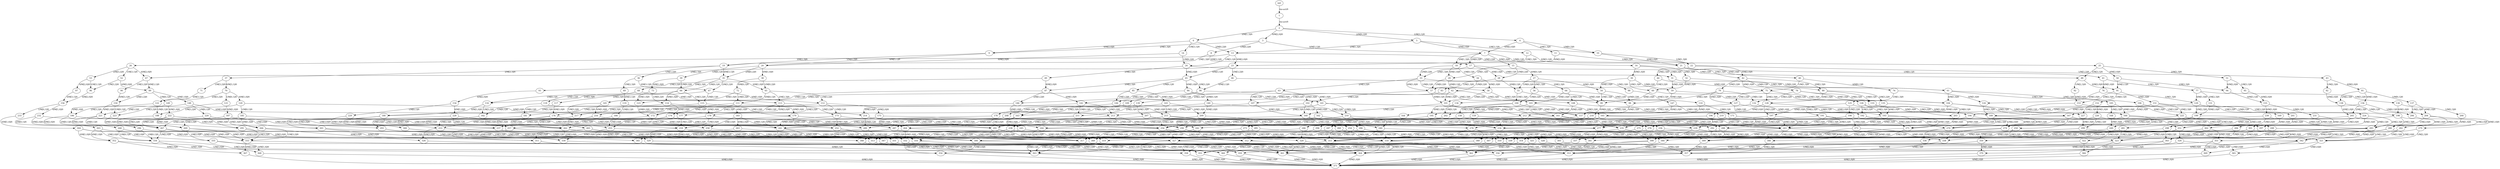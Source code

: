 digraph X {
S139674169210136 [label="init"]
S139674169210136 -> S139674169222496 [label="/no-act/0"]
S139674172294568 [label="359"]
S139674172294568 -> S139674172441880 [label="0/M[2,0]/0"]
S139674173009792 [label="202"]
S139674173009792 -> S139674171854288 [label="0/M[1,0]/0"]
S139674444643216 [label="140"]
S139674444643216 -> S139674172277464 [label="0/M[1,0]/0"]
S139674444643216 -> S139674172279408 [label="1/M[3,2]/0"]
S139674444643216 -> S139674172293992 [label="2/M[2,3]/0"]
S139674445012000 [label="62"]
S139674445012000 -> S139674444946176 [label="0/M[1,0]/0"]
S139674445012000 -> S139674444899536 [label="1/M[3,2]/0"]
S139674445012000 -> S139674444901408 [label="2/M[2,3]/0"]
S139674444881072 [label="106"]
S139674444881072 -> S139674173257200 [label="0/M[1,0]/0"]
S139674444881072 -> S139674173272648 [label="1/M[3,2]/0"]
S139674167808224 [label="29"]
S139674167808224 -> S139674444970896 [label="0/M[0,1]/0"]
S139674167808224 -> S139674444969024 [label="1/M[0,2]/0"]
S139674171750448 [label="241"]
S139674171750448 -> S139674171161632 [label="0/M[1,0]/0"]
S139674171750448 -> S139674170694256 [label="1/M[2,0]/0"]
S139674171750448 -> S139674171750880 [label="2/M[3,0]/0"]
S139674173132744 [label="155"]
S139674173132744 -> S139674172443824 [label="0/M[1,0]/0"]
S139674173132744 -> S139674172466600 [label="1/M[0,1]/0"]
S139674170855504 [label="347"]
S139674170855504 -> S139674171053336 [label="0/M[3,2]/0"]
S139674171179304 [label="307"]
S139674171179304 -> S139674172428368 [label="0/M[3,2]/0"]
S139674172986288 [label="198"]
S139674172986288 -> S139674170933976 [label="0/M[1,0]/0"]
S139674172986288 -> S139674172986432 [label="1/M[2,0]/0"]
S139674172986288 -> S139674170998584 [label="2/M[2,3]/0"]
S139674445032408 [label="64"]
S139674445032408 -> S139674444859728 [label="0/M[1,0]/0"]
S139674445032408 -> S139674444901408 [label="1/M[0,1]/0"]
S139674445032408 -> S139674444927272 [label="2/M[3,2]/0"]
S139674444627480 [label="138"]
S139674444627480 -> S139674172238448 [label="0/M[1,0]/0"]
S139674444627480 -> S139674172261728 [label="1/M[0,1]/0"]
S139674172443824 [label="230"]
S139674172443824 -> S139674444696104 [label="0/M[2,0]/0"]
S139674172443824 -> S139674172411272 [label="1/M[3,0]/0"]
S139674172443824 -> S139674172441736 [label="2/M[0,1]/0"]
S139674172901712 [label="191"]
S139674172901712 -> S139674170935272 [label="0/M[1,0]/0"]
S139674172901712 -> S139674170954528 [label="1/M[3,0]/0"]
S139674172901712 -> S139674171730544 [label="2/M[3,2]/0"]
S139674444603976 [label="134"]
S139674444603976 -> S139674172947128 [label="0/M[1,0]/0"]
S139674444603976 -> S139674173009792 [label="1/M[0,1]/0"]
S139674444476712 [label="119"]
S139674444476712 -> S139674444450056 [label="0/M[1,0]/0"]
S139674444476712 -> S139674172844800 [label="1/M[0,1]/0"]
S139674172791624 [label="177"]
S139674172791624 -> S139674171852344 [label="0/M[0,1]/0"]
S139674172791624 -> S139674171893088 [label="1/M[3,2]/0"]
S139674170770064 [label="328"]
S139674170770064 -> S139674172352344 [label="0/M[2,3]/0"]
S139674170692168 [label="363"]
S139674170692168 -> S139674172441880 [label="0/M[1,0]/0"]
S139674172431392 [label="227"]
S139674172431392 -> S139674171100984 [label="0/M[1,0]/0"]
S139674170675000 [label="362"]
S139674170675000 -> S139674172441880 [label="0/M[3,0]/0"]
S139674170933976 [label="270"]
S139674170933976 -> S139674171969480 [label="0/M[2,0]/0"]
S139674170933976 -> S139674170756632 [label="1/M[2,3]/0"]
S139674171750880 [label="316"]
S139674171750880 -> S139674172294568 [label="0/M[1,0]/0"]
S139674171750880 -> S139674170692816 [label="1/M[2,0]/0"]
S139674171018488 [label="348"]
S139674171018488 -> S139674170692168 [label="0/M[0,1]/0"]
S139674171160048 [label="305"]
S139674171160048 -> S139674171159616 [label="0/M[2,3]/0"]
S139674168948496 [label="27"]
S139674168948496 -> S139674168029336 [label="0/M[1,0]/0"]
S139674168948496 -> S139674444944088 [label="1/M[0,2]/0"]
S139674168948496 -> S139674444945744 [label="2/M[1,3]/0"]
S139674173178584 [label="159"]
S139674173178584 -> S139674172493976 [label="0/M[1,0]/0"]
S139674173178584 -> S139674171728240 [label="1/M[3,0]/0"]
S139674173178584 -> S139674171730544 [label="2/M[3,2]/0"]
S139674169084960 [label="26"]
S139674169084960 -> S139674167978752 [label="0/M[2,0]/0"]
S139674169084960 -> S139674168029624 [label="1/M[3,1]/0"]
S139674169084960 -> S139674168031496 [label="2/M[3,2]/0"]
S139674168911488 [label="10"]
S139674168911488 -> S139674169037528 [label="0/M[2,0]/0"]
S139674168911488 -> S139674169039472 [label="1/M[1,3]/0"]
S139674171751600 [label="242"]
S139674171751600 -> S139674170673560 [label="0/M[1,0]/0"]
S139674171751600 -> S139674170713080 [label="1/M[3,2]/0"]
S139674173130080 [label="351"]
S139674173130080 -> S139674171077336 [label="0/M[2,0]/0"]
S139674173130080 -> S139674172868080 [label="1/M[3,0]/0"]
S139674172466096 [label="302"]
S139674172466096 -> S139674173130080 [label="0/M[1,0]/0"]
S139674172466096 -> S139674170692456 [label="1/M[2,0]/0"]
S139674172466096 -> S139674173084736 [label="2/M[3,0]/0"]
S139674170733128 [label="320"]
S139674170733128 -> S139674170692816 [label="0/M[0,1]/0"]
S139674444606280 [label="135"]
S139674444606280 -> S139674172967392 [label="0/M[1,0]/0"]
S139674444606280 -> S139674172237152 [label="1/M[0,1]/0"]
S139674444606568 [label="344"]
S139674444606568 -> S139674171159616 [label="0/M[2,3]/0"]
S139674445103976 [label="71"]
S139674445103976 -> S139674444498200 [label="0/M[3,1]/0"]
S139674172467608 [label="232"]
S139674172467608 -> S139674172369448 [label="0/M[2,0]/0"]
S139674172467608 -> S139674172430888 [label="1/M[3,0]/0"]
S139674172467608 -> S139674171128864 [label="2/M[0,1]/0"]
S139674170978600 [label="341"]
S139674170978600 -> S139674170692816 [label="0/M[0,1]/0"]
S139674168925432 [label="13"]
S139674168925432 -> S139674169054704 [label="0/M[2,0]/0"]
S139674168925432 -> S139674169056360 [label="1/M[3,1]/0"]
S139674168925432 -> S139674169082800 [label="2/M[3,2]/0"]
S139674168925432 -> S139674169084960 [label="3/M[2,3]/0"]
S139674168948928 [label="14"]
S139674168948928 -> S139674169018632 [label="0/M[2,0]/0"]
S139674168948928 -> S139674169056360 [label="1/M[0,2]/0"]
S139674167999376 [label="49"]
S139674167999376 -> S139674444713856 [label="0/M[2,0]/0"]
S139674167999376 -> S139674444780392 [label="1/M[3,2]/0"]
S139674173196912 [label="162"]
S139674173196912 -> S139674173181032 [label="0/M[0,1]/0"]
S139674173196912 -> S139674171790040 [label="1/M[2,3]/0"]
S139674168019208 [label="156"]
S139674168019208 -> S139674172467608 [label="0/M[1,0]/0"]
S139674168019208 -> S139674172478096 [label="1/M[0,1]/0"]
S139674173273800 [label="170"]
S139674173273800 -> S139674171750448 [label="0/M[1,0]/0"]
S139674172370672 [label="221"]
S139674172370672 -> S139674172369448 [label="0/M[2,0]/0"]
S139674172370672 -> S139674171076904 [label="1/M[3,0]/0"]
S139674172370672 -> S139674171952304 [label="2/M[0,1]/0"]
S139674173064760 [label="147"]
S139674173064760 -> S139674172332800 [label="0/M[1,0]/0"]
S139674173064760 -> S139674172367072 [label="1/M[0,1]/0"]
S139674444990872 [label="60"]
S139674444990872 -> S139674444815176 [label="0/M[1,0]/0"]
S139674444990872 -> S139674444971400 [label="1/M[0,2]/0"]
S139674173257200 [label="167"]
S139674173257200 -> S139674172493976 [label="0/M[1,0]/0"]
S139674173257200 -> S139674171832008 [label="1/M[3,0]/0"]
S139674173257200 -> S139674171834312 [label="2/M[3,2]/0"]
S139674444752944 [label="151"]
S139674444752944 -> S139674172295360 [label="0/M[2,0]/0"]
S139674444752944 -> S139674172408824 [label="1/M[0,1]/0"]
S139674444752944 -> S139674172411128 [label="2/M[2,3]/0"]
S139674444532408 [label="128"]
S139674444532408 -> S139674172964944 [label="0/M[3,0]/0"]
S139674444532408 -> S139674172930960 [label="1/M[0,1]/0"]
S139674444532408 -> S139674172967392 [label="2/M[3,2]/0"]
S139674171920256 [label="368"]
S139674171920256 -> S139674172441880 [label="0/M[3,0]/0"]
S139674172772432 [label="330"]
S139674172772432 -> S139674170692168 [label="0/M[0,1]/0"]
S139674169340200 [label="2"]
S139674169340200 -> S139674169342864 [label="0/M[2,0]/0"]
S139674169340200 -> S139674168845376 [label="1/M[3,1]/0"]
S139674169340200 -> S139674168847536 [label="2/M[0,2]/0"]
S139674169340200 -> S139674168857880 [label="3/M[1,3]/0"]
S139674444627696 [label="286"]
S139674444627696 -> S139674444606568 [label="0/M[2,0]/0"]
S139674444627696 -> S139674170756632 [label="1/M[2,3]/0"]
S139674171811960 [label="248"]
S139674171811960 -> S139674171181608 [label="0/M[1,0]/0"]
S139674171811960 -> S139674173235712 [label="1/M[2,3]/0"]
S139674172332800 [label="218"]
S139674172332800 -> S139674444696104 [label="0/M[2,0]/0"]
S139674172332800 -> S139674171076904 [label="1/M[3,0]/0"]
S139674172332800 -> S139674171770352 [label="2/M[0,1]/0"]
S139674444679504 [label="82"]
S139674444679504 -> S139674444627480 [label="0/M[2,0]/0"]
S139674172408824 [label="224"]
S139674172408824 -> S139674173033792 [label="0/M[1,0]/0"]
S139674172408824 -> S139674171018200 [label="1/M[2,0]/0"]
S139674172408824 -> S139674444575664 [label="2/M[2,3]/0"]
S139674444879488 [label="105"]
S139674444879488 -> S139674173238520 [label="0/M[1,0]/0"]
S139674444879488 -> S139674173259288 [label="1/M[2,3]/0"]
S139674444553896 [label="130"]
S139674444553896 -> S139674172986288 [label="0/M[1,0]/0"]
S139674444553896 -> S139674173007128 [label="1/M[2,3]/0"]
S139674172989312 [label="287"]
S139674172989312 -> S139674170995992 [label="0/M[3,0]/0"]
S139674172989312 -> S139674170756632 [label="1/M[3,2]/0"]
S139674172885472 [label="188"]
S139674172885472 -> S139674171968904 [label="0/M[1,0]/0"]
S139674444799152 [label="157"]
S139674444799152 -> S139674172479752 [label="0/M[3,2]/0"]
S139674444799152 -> S139674172493976 [label="1/M[2,3]/0"]
S139674168859824 [label="7"]
S139674168859824 -> S139674168950728 [label="0/M[1,0]/0"]
S139674168859824 -> S139674168961072 [label="1/M[0,1]/0"]
S139674168859824 -> S139674168962944 [label="2/M[0,2]/0"]
S139674168859824 -> S139674168993480 [label="3/M[1,3]/0"]
S139674167792272 [label="30"]
S139674167792272 -> S139674168029336 [label="0/M[1,0]/0"]
S139674167792272 -> S139674444989216 [label="1/M[0,2]/0"]
S139674167792272 -> S139674444990872 [label="2/M[1,3]/0"]
S139674169037528 [label="21"]
S139674169037528 -> S139674167919320 [label="0/M[1,0]/0"]
S139674169037528 -> S139674167921192 [label="1/M[0,1]/0"]
S139674169037528 -> S139674167935200 [label="2/M[1,3]/0"]
S139674168017192 [label="50"]
S139674168017192 -> S139674444763288 [label="0/M[3,1]/0"]
S139674168017192 -> S139674444782768 [label="1/M[2,3]/0"]
S139674168992184 [label="65"]
S139674168992184 -> S139674444928856 [label="0/M[0,1]/0"]
S139674168992184 -> S139674444423248 [label="1/M[3,2]/0"]
S139674168992184 -> S139674444425480 [label="2/M[2,3]/0"]
S139674172295360 [label="212"]
S139674172295360 -> S139674171018200 [label="0/M[0,1]/0"]
S139674172295360 -> S139674171055496 [label="1/M[2,3]/0"]
S139674445030392 [label="63"]
S139674445030392 -> S139674444857712 [label="0/M[1,0]/0"]
S139674445030392 -> S139674444899536 [label="1/M[0,1]/0"]
S139674445030392 -> S139674444916712 [label="2/M[2,3]/0"]
S139674172928728 [label="192"]
S139674172928728 -> S139674170933976 [label="0/M[1,0]/0"]
S139674172928728 -> S139674170955320 [label="1/M[2,0]/0"]
S139674172928728 -> S139674171854288 [label="2/M[2,3]/0"]
S139674444780392 [label="93"]
S139674444780392 -> S139674173130296 [label="0/M[2,0]/0"]
S139674444945744 [label="56"]
S139674444945744 -> S139674444815176 [label="0/M[1,0]/0"]
S139674444945744 -> S139674444829112 [label="1/M[0,2]/0"]
S139674172947128 [label="195"]
S139674172947128 -> S139674170980256 [label="0/M[2,0]/0"]
S139674172947128 -> S139674170981120 [label="1/M[3,0]/0"]
S139674172947128 -> S139674171854288 [label="2/M[0,1]/0"]
S139674172277464 [label="209"]
S139674172277464 -> S139674444627696 [label="0/M[3,2]/0"]
S139674172277464 -> S139674172989312 [label="1/M[2,3]/0"]
S139674172442816 [label="229"]
S139674172442816 -> S139674172497072 [label="0/M[1,0]/0"]
S139674444832064 [label="366"]
S139674444832064 -> S139674172441880 [label="0/M[1,0]/0"]
S139674173007128 [label="200"]
S139674173007128 -> S139674170998584 [label="0/M[1,0]/0"]
S139674168950728 [label="15"]
S139674168950728 -> S139674168948496 [label="0/M[0,1]/0"]
S139674168950728 -> S139674167794360 [label="1/M[0,2]/0"]
S139674168950728 -> S139674167808224 [label="2/M[1,3]/0"]
S139674172353928 [label="358"]
S139674172353928 -> S139674172441880 [label="0/M[1,0]/0"]
S139674171876920 [label="257"]
S139674171876920 -> S139674172772432 [label="0/M[3,0]/0"]
S139674171876920 -> S139674170694256 [label="1/M[0,1]/0"]
S139674445142280 [label="295"]
S139674445142280 -> S139674170995992 [label="0/M[3,0]/0"]
S139674445142280 -> S139674171919248 [label="1/M[3,2]/0"]
S139674173238520 [label="166"]
S139674173238520 -> S139674172479752 [label="0/M[1,0]/0"]
S139674173238520 -> S139674171811960 [label="1/M[2,0]/0"]
S139674173238520 -> S139674171830856 [label="2/M[2,3]/0"]
S139674444450056 [label="183"]
S139674444450056 -> S139674171451728 [label="0/M[2,0]/0"]
S139674444450056 -> S139674171877784 [label="1/M[3,0]/0"]
S139674444450056 -> S139674172833736 [label="2/M[0,1]/0"]
S139674173008568 [label="201"]
S139674173008568 -> S139674171834312 [label="0/M[1,0]/0"]
S139674444782768 [label="94"]
S139674444782768 -> S139674173132744 [label="0/M[3,1]/0"]
S139674170982200 [label="278"]
S139674170982200 -> S139674172928224 [label="0/M[3,0]/0"]
S139674170982200 -> S139674170713944 [label="1/M[0,1]/0"]
S139674172833736 [label="264"]
S139674172833736 -> S139674445056768 [label="0/M[1,0]/0"]
S139674172833736 -> S139674170713944 [label="1/M[2,0]/0"]
S139674172833736 -> S139674171750880 [label="2/M[3,0]/0"]
S139674167836256 [label="33"]
S139674167836256 -> S139674444969024 [label="0/M[1,0]/0"]
S139674167836256 -> S139674445012000 [label="1/M[0,1]/0"]
S139674167836256 -> S139674445030392 [label="2/M[3,2]/0"]
S139674167836256 -> S139674445032408 [label="3/M[2,3]/0"]
S139674444711624 [label="86"]
S139674444711624 -> S139674444661896 [label="0/M[1,0]/0"]
S139674444711624 -> S139674173033576 [label="1/M[0,1]/0"]
S139674444711624 -> S139674173063968 [label="2/M[2,3]/0"]
S139674168857880 [label="6"]
S139674168857880 -> S139674168888352 [label="0/M[2,0]/0"]
S139674168857880 -> S139674168948928 [label="1/M[3,1]/0"]
S139674168857880 -> S139674168925432 [label="2/M[0,2]/0"]
S139674170790544 [label="338"]
S139674170790544 -> S139674172352344 [label="0/M[2,3]/0"]
S139674171969048 [label="335"]
S139674171969048 -> S139674171920256 [label="0/M[1,0]/0"]
S139674171969048 -> S139674172353928 [label="1/M[3,0]/0"]
S139674445092840 [label="189"]
S139674445092840 -> S139674170933976 [label="0/M[3,2]/0"]
S139674445092840 -> S139674170935272 [label="1/M[2,3]/0"]
S139674172238448 [label="205"]
S139674172238448 -> S139674170980256 [label="0/M[2,0]/0"]
S139674172238448 -> S139674173009432 [label="1/M[3,0]/0"]
S139674172238448 -> S139674444575664 [label="2/M[0,1]/0"]
S139674172497216 [label="311"]
S139674172497216 -> S139674172294568 [label="0/M[1,0]/0"]
S139674172497216 -> S139674173032568 [label="1/M[2,0]/0"]
S139674171159616 [label="353"]
S139674171159616 -> S139674172441880 [label="0/M[3,0]/0"]
S139674444753592 [label="90"]
S139674444753592 -> S139674173087328 [label="0/M[3,1]/0"]
S139674167953888 [label="45"]
S139674167953888 -> S139674444695096 [label="0/M[1,0]/0"]
S139674167953888 -> S139674444697040 [label="1/M[0,1]/0"]
S139674167953888 -> S139674444711624 [label="2/M[3,2]/0"]
S139674167953888 -> S139674444713856 [label="3/M[2,3]/0"]
S139674170715024 [label="319"]
S139674170715024 -> S139674170692168 [label="0/M[0,1]/0"]
S139674444464712 [label="117"]
S139674444464712 -> S139674172790256 [label="0/M[1,0]/0"]
S139674444464712 -> S139674172842496 [label="1/M[0,1]/0"]
S139674171967680 [label="370"]
S139674171967680 -> S139674172441880 [label="0/M[2,0]/0"]
S139674172441880 [label="371"]
S139674173033792 [label="297"]
S139674173033792 -> S139674444606568 [label="0/M[2,0]/0"]
S139674173033792 -> S139674171016904 [label="1/M[2,3]/0"]
S139674172477592 [label="304"]
S139674172477592 -> S139674444764152 [label="0/M[1,0]/0"]
S139674172477592 -> S139674171969048 [label="1/M[2,0]/0"]
S139674172477592 -> S139674172497216 [label="2/M[3,0]/0"]
S139674172479752 [label="234"]
S139674172479752 -> S139674171160048 [label="0/M[2,0]/0"]
S139674172479752 -> S139674171161632 [label="1/M[2,3]/0"]
S139674444664128 [label="142"]
S139674444664128 -> S139674172316344 [label="0/M[3,0]/0"]
S139674444664128 -> S139674172293992 [label="1/M[0,1]/0"]
S139674444664128 -> S139674172314976 [label="2/M[3,2]/0"]
S139674444927848 [label="172"]
S139674444927848 -> S139674444899824 [label="0/M[3,2]/0"]
S139674444927848 -> S139674173258784 [label="1/M[2,3]/0"]
S139674444592768 [label="133"]
S139674444592768 -> S139674172930960 [label="0/M[1,0]/0"]
S139674444592768 -> S139674172237152 [label="1/M[3,2]/0"]
S139674173147904 [label="158"]
S139674173147904 -> S139674172479752 [label="0/M[1,0]/0"]
S139674173147904 -> S139674172494840 [label="1/M[2,0]/0"]
S139674173147904 -> S139674172497072 [label="2/M[2,3]/0"]
S139674173217176 [label="164"]
S139674173217176 -> S139674171751600 [label="0/M[0,1]/0"]
S139674173217176 -> S139674171810304 [label="1/M[3,2]/0"]
S139674173031344 [label="143"]
S139674173031344 -> S139674172277464 [label="0/M[1,0]/0"]
S139674173031344 -> S139674172331648 [label="1/M[3,2]/0"]
S139674173031344 -> S139674172333880 [label="2/M[2,3]/0"]
S139674173087328 [label="150"]
S139674173087328 -> S139674172370672 [label="0/M[1,0]/0"]
S139674173087328 -> S139674172386840 [label="1/M[0,1]/0"]
S139674444859728 [label="103"]
S139674444859728 -> S139674173217176 [label="0/M[3,0]/0"]
S139674444859728 -> S139674173195400 [label="1/M[0,1]/0"]
S139674444859728 -> S139674173236072 [label="2/M[3,2]/0"]
S139674170980256 [label="276"]
S139674170980256 -> S139674172928224 [label="0/M[3,0]/0"]
S139674170980256 -> S139674170694256 [label="1/M[0,1]/0"]
S139674173053480 [label="148"]
S139674173053480 -> S139674172316344 [label="0/M[3,0]/0"]
S139674173053480 -> S139674172368872 [label="1/M[0,1]/0"]
S139674173053480 -> S139674172370672 [label="2/M[3,2]/0"]
S139674168962944 [label="17"]
S139674168962944 -> S139674167794360 [label="0/M[1,0]/0"]
S139674168962944 -> S139674167810960 [label="1/M[0,1]/0"]
S139674168962944 -> S139674167836256 [label="2/M[1,3]/0"]
S139674167881600 [label="37"]
S139674167881600 -> S139674445093488 [label="0/M[3,1]/0"]
S139674167881600 -> S139674445103976 [label="1/M[3,2]/0"]
S139674171016184 [label="281"]
S139674171016184 -> S139674170792560 [label="0/M[1,0]/0"]
S139674171016184 -> S139674170735216 [label="1/M[3,2]/0"]
S139674171100984 [label="299"]
S139674171100984 -> S139674171016904 [label="0/M[1,0]/0"]
S139674171100984 -> S139674170671256 [label="1/M[2,0]/0"]
S139674171100984 -> S139674173084736 [label="2/M[3,0]/0"]
S139674171952448 [label="334"]
S139674171952448 -> S139674171920256 [label="0/M[1,0]/0"]
S139674171952448 -> S139674170692168 [label="1/M[3,0]/0"]
S139674444626832 [label="207"]
S139674444626832 -> S139674170982200 [label="0/M[2,0]/0"]
S139674444626832 -> S139674444624312 [label="1/M[3,0]/0"]
S139674444626832 -> S139674172833736 [label="2/M[0,1]/0"]
S139674444815176 [label="99"]
S139674444815176 -> S139674444799152 [label="0/M[0,2]/0"]
S139674167858816 [label="34"]
S139674167858816 -> S139674444970896 [label="0/M[1,0]/0"]
S139674167858816 -> S139674445012000 [label="1/M[0,2]/0"]
S139674168913144 [label="11"]
S139674168913144 -> S139674168993480 [label="0/M[2,0]/0"]
S139674168913144 -> S139674169039472 [label="1/M[0,2]/0"]
S139674173746496 [label="116"]
S139674173746496 -> S139674172831648 [label="0/M[1,0]/0"]
S139674173746496 -> S139674172844080 [label="1/M[3,2]/0"]
S139674172443032 [label="354"]
S139674172443032 -> S139674172441880 [label="0/M[2,0]/0"]
S139674167919320 [label="40"]
S139674167919320 -> S139674445125896 [label="0/M[0,1]/0"]
S139674167919320 -> S139674445127480 [label="1/M[1,3]/0"]
S139674167938080 [label="43"]
S139674167938080 -> S139674444677272 [label="0/M[2,0]/0"]
S139674167938080 -> S139674444679504 [label="1/M[2,3]/0"]
S139674445070704 [label="67"]
S139674445070704 -> S139674444423248 [label="0/M[1,0]/0"]
S139674445070704 -> S139674444449624 [label="1/M[0,1]/0"]
S139674445070704 -> S139674444464712 [label="2/M[2,3]/0"]
S139674172314976 [label="213"]
S139674172314976 -> S139674171055496 [label="0/M[2,0]/0"]
S139674172314976 -> S139674171076904 [label="1/M[3,0]/0"]
S139674172314976 -> S139674171854288 [label="2/M[0,1]/0"]
S139674444765520 [label="92"]
S139674444765520 -> S139674173129432 [label="0/M[2,0]/0"]
S139674168029336 [label="54"]
S139674168029336 -> S139674444813592 [label="0/M[0,2]/0"]
S139674168029336 -> S139674444815176 [label="1/M[1,3]/0"]
S139674444607360 [label="136"]
S139674444607360 -> S139674172944680 [label="0/M[2,0]/0"]
S139674444607360 -> S139674444606856 [label="1/M[0,1]/0"]
S139674444607360 -> S139674172238448 [label="2/M[2,3]/0"]
S139674444625536 [label="137"]
S139674444625536 -> S139674444606856 [label="0/M[1,0]/0"]
S139674444625536 -> S139674172261728 [label="1/M[2,3]/0"]
S139674444661896 [label="141"]
S139674444661896 -> S139674172295360 [label="0/M[2,0]/0"]
S139674444661896 -> S139674172279408 [label="1/M[0,1]/0"]
S139674444661896 -> S139674172314976 [label="2/M[2,3]/0"]
S139674172775168 [label="175"]
S139674172775168 -> S139674444879704 [label="0/M[0,1]/0"]
S139674172775168 -> S139674171876920 [label="1/M[2,3]/0"]
S139674170736080 [label="324"]
S139674170736080 -> S139674170675000 [label="0/M[1,0]/0"]
S139674170736080 -> S139674170712792 [label="1/M[3,0]/0"]
S139674171832008 [label="250"]
S139674171832008 -> S139674170673560 [label="0/M[1,0]/0"]
S139674171832008 -> S139674170735216 [label="1/M[3,2]/0"]
S139674171730544 [label="239"]
S139674171730544 -> S139674171180384 [label="0/M[1,0]/0"]
S139674171730544 -> S139674170692456 [label="1/M[2,0]/0"]
S139674171730544 -> S139674170675144 [label="2/M[3,0]/0"]
S139674444425480 [label="113"]
S139674444425480 -> S139674172791624 [label="0/M[3,0]/0"]
S139674444425480 -> S139674172773800 [label="1/M[0,1]/0"]
S139674444425480 -> S139674172810520 [label="2/M[3,2]/0"]
S139674444944088 [label="55"]
S139674444944088 -> S139674444813592 [label="0/M[1,0]/0"]
S139674444944088 -> S139674444829112 [label="1/M[1,3]/0"]
S139674173258784 [label="253"]
S139674173258784 -> S139674170755120 [label="0/M[3,0]/0"]
S139674173258784 -> S139674170756632 [label="1/M[3,2]/0"]
S139674172493976 [label="235"]
S139674172493976 -> S139674171179304 [label="0/M[3,0]/0"]
S139674172493976 -> S139674171180384 [label="1/M[3,2]/0"]
S139674173274808 [label="171"]
S139674173274808 -> S139674171770352 [label="0/M[1,0]/0"]
S139674172964944 [label="196"]
S139674172964944 -> S139674172931104 [label="0/M[0,1]/0"]
S139674172964944 -> S139674170981120 [label="1/M[3,2]/0"]
S139674168019568 [label="51"]
S139674168019568 -> S139674444782768 [label="0/M[2,0]/0"]
S139674168019568 -> S139674444796128 [label="1/M[3,1]/0"]
S139674172867072 [label="185"]
S139674172867072 -> S139674171950000 [label="0/M[1,0]/0"]
S139674172867072 -> S139674171852344 [label="1/M[3,0]/0"]
S139674172867072 -> S139674171952304 [label="2/M[3,2]/0"]
S139674170981120 [label="277"]
S139674170981120 -> S139674170978600 [label="0/M[2,0]/0"]
S139674170981120 -> S139674170713080 [label="1/M[0,1]/0"]
S139674172868080 [label="369"]
S139674172868080 -> S139674172441880 [label="0/M[2,0]/0"]
S139674167833160 [label="32"]
S139674167833160 -> S139674444990872 [label="0/M[1,0]/0"]
S139674167833160 -> S139674445009408 [label="1/M[0,2]/0"]
S139674444899824 [label="252"]
S139674444899824 -> S139674173197560 [label="0/M[2,0]/0"]
S139674444899824 -> S139674171161632 [label="1/M[2,3]/0"]
S139674444467664 [label="367"]
S139674444467664 -> S139674172441880 [label="0/M[3,0]/0"]
S139674171811240 [label="247"]
S139674171811240 -> S139674170715024 [label="0/M[3,0]/0"]
S139674171811240 -> S139674170713944 [label="1/M[0,1]/0"]
S139674171895536 [label="261"]
S139674171895536 -> S139674170771216 [label="0/M[1,0]/0"]
S139674171895536 -> S139674170675144 [label="1/M[3,2]/0"]
S139674444751360 [label="89"]
S139674444751360 -> S139674173053480 [label="0/M[1,0]/0"]
S139674444751360 -> S139674173085744 [label="1/M[0,1]/0"]
S139674444751360 -> S139674173087328 [label="2/M[3,2]/0"]
S139674172944680 [label="194"]
S139674172944680 -> S139674170955320 [label="0/M[0,1]/0"]
S139674172944680 -> S139674170980256 [label="1/M[2,3]/0"]
S139674173215664 [label="163"]
S139674173215664 -> S139674171790040 [label="0/M[2,0]/0"]
S139674173215664 -> S139674171790904 [label="1/M[3,0]/0"]
S139674173215664 -> S139674171750448 [label="2/M[0,1]/0"]
S139674169039472 [label="22"]
S139674169039472 -> S139674167935200 [label="0/M[2,0]/0"]
S139674169039472 -> S139674167938080 [label="1/M[3,2]/0"]
S139674169039472 -> S139674167952232 [label="2/M[2,3]/0"]
S139674170998584 [label="280"]
S139674170998584 -> S139674170756632 [label="0/M[1,0]/0"]
S139674170998584 -> S139674173235712 [label="1/M[2,0]/0"]
S139674170998584 -> S139674170735216 [label="2/M[3,0]/0"]
S139674167978752 [label="47"]
S139674167978752 -> S139674444751360 [label="0/M[3,1]/0"]
S139674167978752 -> S139674444753592 [label="1/M[3,2]/0"]
S139674171830856 [label="249"]
S139674171830856 -> S139674171161632 [label="0/M[1,0]/0"]
S139674171830856 -> S139674173235712 [label="1/M[2,0]/0"]
S139674171830856 -> S139674171831288 [label="2/M[3,0]/0"]
S139674171052976 [label="289"]
S139674171052976 -> S139674170855504 [label="0/M[1,0]/0"]
S139674171052976 -> S139674170713080 [label="1/M[3,2]/0"]
S139674445105632 [label="72"]
S139674445105632 -> S139674445103328 [label="0/M[1,0]/0"]
S139674445105632 -> S139674444928856 [label="1/M[0,2]/0"]
S139674169056360 [label="24"]
S139674169056360 -> S139674167953888 [label="0/M[2,0]/0"]
S139674169056360 -> S139674167997576 [label="1/M[3,2]/0"]
S139674169056360 -> S139674167999376 [label="2/M[2,3]/0"]
S139674170713944 [label="318"]
S139674170713944 -> S139674170675000 [label="0/M[1,0]/0"]
S139674170713944 -> S139674170692168 [label="1/M[3,0]/0"]
S139674444946176 [label="101"]
S139674444946176 -> S139674444799152 [label="0/M[1,0]/0"]
S139674444946176 -> S139674173180888 [label="1/M[3,2]/0"]
S139674444946176 -> S139674173195400 [label="2/M[2,3]/0"]
S139674167997576 [label="48"]
S139674167997576 -> S139674444763288 [label="0/M[2,0]/0"]
S139674167997576 -> S139674444765520 [label="1/M[2,3]/0"]
S139674444514296 [label="125"]
S139674444514296 -> S139674445092840 [label="0/M[1,0]/0"]
S139674444514296 -> S139674172885904 [label="1/M[3,2]/0"]
S139674444514296 -> S139674172901712 [label="2/M[2,3]/0"]
S139674171852344 [label="255"]
S139674171852344 -> S139674170771216 [label="0/M[1,0]/0"]
S139674171852344 -> S139674170713080 [label="1/M[3,2]/0"]
S139674172885904 [label="190"]
S139674172885904 -> S139674170933976 [label="0/M[1,0]/0"]
S139674172885904 -> S139674170936136 [label="1/M[2,0]/0"]
S139674172885904 -> S139674171918024 [label="2/M[2,3]/0"]
S139674444498200 [label="122"]
S139674444498200 -> S139674172869304 [label="0/M[1,0]/0"]
S139674444498200 -> S139674172885472 [label="1/M[0,1]/0"]
S139674170713080 [label="317"]
S139674170713080 -> S139674171053336 [label="0/M[1,0]/0"]
S139674170713080 -> S139674170692816 [label="1/M[2,0]/0"]
S139674171053336 [label="361"]
S139674171053336 -> S139674172441880 [label="0/M[2,0]/0"]
S139674445141416 [label="76"]
S139674445141416 -> S139674167895464 [label="0/M[1,0]/0"]
S139674445141416 -> S139674444551304 [label="1/M[1,3]/0"]
S139674171952304 [label="267"]
S139674171952304 -> S139674171919248 [label="0/M[1,0]/0"]
S139674171952304 -> S139674171952448 [label="1/M[2,0]/0"]
S139674171952304 -> S139674170713080 [label="2/M[3,0]/0"]
S139674171853280 [label="337"]
S139674171853280 -> S139674172428368 [label="0/M[3,2]/0"]
S139674172279408 [label="210"]
S139674172279408 -> S139674444627696 [label="0/M[1,0]/0"]
S139674172279408 -> S139674171018200 [label="1/M[2,0]/0"]
S139674172279408 -> S139674171854288 [label="2/M[2,3]/0"]
S139674444696104 [label="294"]
S139674444696104 -> S139674171018488 [label="0/M[3,0]/0"]
S139674444696104 -> S139674170713944 [label="1/M[0,1]/0"]
S139674168961072 [label="16"]
S139674168961072 -> S139674167792272 [label="0/M[1,0]/0"]
S139674168961072 -> S139674167810960 [label="1/M[0,2]/0"]
S139674168961072 -> S139674167833160 [label="2/M[1,3]/0"]
S139674172986432 [label="279"]
S139674172986432 -> S139674170790544 [label="0/M[1,0]/0"]
S139674172986432 -> S139674173235712 [label="1/M[2,3]/0"]
S139674170735216 [label="323"]
S139674170735216 -> S139674171053336 [label="0/M[1,0]/0"]
S139674170735216 -> S139674444832064 [label="1/M[2,0]/0"]
S139674444577176 [label="343"]
S139674444577176 -> S139674171967680 [label="0/M[1,0]/0"]
S139674444577176 -> S139674170692816 [label="1/M[2,0]/0"]
S139674444797928 [label="96"]
S139674444797928 -> S139674168019208 [label="0/M[2,0]/0"]
S139674444927272 [label="110"]
S139674444927272 -> S139674173236072 [label="0/M[1,0]/0"]
S139674444927272 -> S139674173274808 [label="1/M[0,1]/0"]
S139674169054704 [label="23"]
S139674169054704 -> S139674167953888 [label="0/M[3,1]/0"]
S139674169054704 -> S139674167976880 [label="1/M[3,2]/0"]
S139674169054704 -> S139674167978752 [label="2/M[2,3]/0"]
S139674445056768 [label="332"]
S139674445056768 -> S139674171077336 [label="0/M[2,0]/0"]
S139674445056768 -> S139674172443032 [label="1/M[3,0]/0"]
S139674173102920 [label="152"]
S139674173102920 -> S139674172429160 [label="0/M[1,0]/0"]
S139674173102920 -> S139674172431392 [label="1/M[2,3]/0"]
S139674171918024 [label="262"]
S139674171918024 -> S139674170756632 [label="0/M[1,0]/0"]
S139674171918024 -> S139674170671256 [label="1/M[2,0]/0"]
S139674171918024 -> S139674170675144 [label="2/M[3,0]/0"]
S139674444799008 [label="97"]
S139674444799008 -> S139674168019208 [label="0/M[3,1]/0"]
S139674172331792 [label="292"]
S139674172331792 -> S139674172264176 [label="0/M[1,0]/0"]
S139674172331792 -> S139674170671256 [label="1/M[2,3]/0"]
S139674172967392 [label="197"]
S139674172967392 -> S139674170982200 [label="0/M[2,0]/0"]
S139674172967392 -> S139674170981120 [label="1/M[3,0]/0"]
S139674172967392 -> S139674171770352 [label="2/M[0,1]/0"]
S139674172411128 [label="225"]
S139674172411128 -> S139674171055496 [label="0/M[2,0]/0"]
S139674172411128 -> S139674172411272 [label="1/M[3,0]/0"]
S139674172411128 -> S139674444575664 [label="2/M[0,1]/0"]
S139674173130296 [label="154"]
S139674173130296 -> S139674173034440 [label="0/M[1,0]/0"]
S139674173130296 -> S139674172442816 [label="1/M[0,1]/0"]
S139674172428368 [label="355"]
S139674172428368 -> S139674172441880 [label="0/M[2,0]/0"]
S139674173034440 [label="228"]
S139674173034440 -> S139674171055496 [label="0/M[2,0]/0"]
S139674173034440 -> S139674172430888 [label="1/M[3,0]/0"]
S139674173034440 -> S139674171750448 [label="2/M[0,1]/0"]
S139674444916712 [label="109"]
S139674444916712 -> S139674173215664 [label="0/M[1,0]/0"]
S139674444916712 -> S139674173273800 [label="1/M[0,1]/0"]
S139674173009432 [label="284"]
S139674173009432 -> S139674170978600 [label="0/M[2,0]/0"]
S139674173009432 -> S139674444577176 [label="1/M[0,1]/0"]
S139674444879704 [label="254"]
S139674444879704 -> S139674170770064 [label="0/M[1,0]/0"]
S139674444879704 -> S139674170694256 [label="1/M[2,3]/0"]
S139674171076904 [label="291"]
S139674171076904 -> S139674171053264 [label="0/M[2,0]/0"]
S139674171076904 -> S139674170713080 [label="1/M[0,1]/0"]
S139674172352920 [label="217"]
S139674172352920 -> S139674171918024 [label="0/M[1,0]/0"]
S139674171451728 [label="263"]
S139674171451728 -> S139674172772432 [label="0/M[3,0]/0"]
S139674171451728 -> S139674170713944 [label="1/M[0,1]/0"]
S139674172384608 [label="222"]
S139674172384608 -> S139674445142280 [label="0/M[1,0]/0"]
S139674172384608 -> S139674171080288 [label="1/M[3,0]/0"]
S139674172384608 -> S139674171968904 [label="2/M[3,2]/0"]
S139674173032568 [label="360"]
S139674173032568 -> S139674172441880 [label="0/M[1,0]/0"]
S139674172928224 [label="340"]
S139674172928224 -> S139674170692168 [label="0/M[0,1]/0"]
S139674168031496 [label="53"]
S139674168031496 -> S139674444799008 [label="0/M[2,0]/0"]
S139674168031496 -> S139674444797928 [label="1/M[3,1]/0"]
S139674173051968 [label="145"]
S139674173051968 -> S139674172333880 [label="0/M[1,0]/0"]
S139674173051968 -> S139674172352920 [label="1/M[3,2]/0"]
S139674444737784 [label="88"]
S139674444737784 -> S139674173064760 [label="0/M[3,1]/0"]
S139674444530248 [label="127"]
S139674444530248 -> S139674172944680 [label="0/M[2,0]/0"]
S139674444530248 -> S139674172928728 [label="1/M[0,1]/0"]
S139674444530248 -> S139674172947128 [label="2/M[2,3]/0"]
S139674171128864 [label="303"]
S139674171128864 -> S139674444764152 [label="0/M[1,0]/0"]
S139674171128864 -> S139674171952448 [label="1/M[2,0]/0"]
S139674171128864 -> S139674171750880 [label="2/M[3,0]/0"]
S139674173180888 [label="160"]
S139674173180888 -> S139674172479752 [label="0/M[1,0]/0"]
S139674173180888 -> S139674173181032 [label="1/M[2,0]/0"]
S139674173180888 -> S139674171750448 [label="2/M[2,3]/0"]
S139674171077336 [label="356"]
S139674171077336 -> S139674172441880 [label="0/M[3,0]/0"]
S139674172813112 [label="260"]
S139674172813112 -> S139674170770064 [label="0/M[1,0]/0"]
S139674172813112 -> S139674170671256 [label="1/M[2,3]/0"]
S139674172237152 [label="203"]
S139674172237152 -> S139674171770352 [label="0/M[1,0]/0"]
S139674172441736 [label="301"]
S139674172441736 -> S139674173130080 [label="0/M[1,0]/0"]
S139674172441736 -> S139674170713944 [label="1/M[2,0]/0"]
S139674172441736 -> S139674444577176 [label="2/M[3,0]/0"]
S139674445125896 [label="74"]
S139674445125896 -> S139674167895464 [label="0/M[1,0]/0"]
S139674445125896 -> S139674444514296 [label="1/M[1,3]/0"]
S139674171968904 [label="269"]
S139674171968904 -> S139674171919248 [label="0/M[1,0]/0"]
S139674171968904 -> S139674171969048 [label="1/M[2,0]/0"]
S139674171968904 -> S139674170675144 [label="2/M[3,0]/0"]
S139674171854288 [label="256"]
S139674171854288 -> S139674170756632 [label="0/M[1,0]/0"]
S139674171854288 -> S139674170694256 [label="1/M[2,0]/0"]
S139674171854288 -> S139674170713080 [label="2/M[3,0]/0"]
S139674171831288 [label="322"]
S139674171831288 -> S139674172294568 [label="0/M[1,0]/0"]
S139674171831288 -> S139674444832064 [label="1/M[2,0]/0"]
S139674168993480 [label="18"]
S139674168993480 -> S139674167808224 [label="0/M[1,0]/0"]
S139674168993480 -> S139674167858816 [label="1/M[0,1]/0"]
S139674168993480 -> S139674167836256 [label="2/M[0,2]/0"]
S139674171790040 [label="244"]
S139674171790040 -> S139674170715024 [label="0/M[3,0]/0"]
S139674171790040 -> S139674170694256 [label="1/M[0,1]/0"]
S139674444467016 [label="118"]
S139674444467016 -> S139674172810520 [label="0/M[1,0]/0"]
S139674444467016 -> S139674172844080 [label="1/M[0,1]/0"]
S139674168885472 [label="73"]
S139674168885472 -> S139674445103328 [label="0/M[1,0]/0"]
S139674168885472 -> S139674444426848 [label="1/M[0,2]/0"]
S139674444901408 [label="108"]
S139674444901408 -> S139674173195400 [label="0/M[1,0]/0"]
S139674444901408 -> S139674173274808 [label="1/M[3,2]/0"]
S139674173235712 [label="321"]
S139674173235712 -> S139674172352344 [label="0/M[1,0]/0"]
S139674173235712 -> S139674170712792 [label="1/M[3,0]/0"]
S139674171181608 [label="309"]
S139674171181608 -> S139674172352344 [label="0/M[2,3]/0"]
S139674172931104 [label="275"]
S139674172931104 -> S139674170792560 [label="0/M[1,0]/0"]
S139674172931104 -> S139674170713080 [label="1/M[3,2]/0"]
S139674167976880 [label="46"]
S139674167976880 -> S139674444711624 [label="0/M[3,1]/0"]
S139674167976880 -> S139674444737784 [label="1/M[2,3]/0"]
S139674170671256 [label="310"]
S139674170671256 -> S139674172352344 [label="0/M[1,0]/0"]
S139674170671256 -> S139674172353928 [label="1/M[3,0]/0"]
S139674445165488 [label="282"]
S139674445165488 -> S139674171969480 [label="0/M[2,0]/0"]
S139674445165488 -> S139674171016904 [label="1/M[2,3]/0"]
S139674172844800 [label="184"]
S139674172844800 -> S139674171919968 [label="0/M[1,0]/0"]
S139674445103328 [label="123"]
S139674445103328 -> S139674444927848 [label="0/M[0,2]/0"]
S139674444899536 [label="107"]
S139674444899536 -> S139674173180888 [label="0/M[1,0]/0"]
S139674444899536 -> S139674173273800 [label="1/M[2,3]/0"]
S139674445093488 [label="70"]
S139674445093488 -> S139674445056984 [label="0/M[1,0]/0"]
S139674445093488 -> S139674444479808 [label="1/M[0,1]/0"]
S139674445093488 -> S139674444498200 [label="2/M[3,2]/0"]
S139674172293992 [label="211"]
S139674172293992 -> S139674172989312 [label="0/M[1,0]/0"]
S139674172293992 -> S139674171052976 [label="1/M[3,0]/0"]
S139674172293992 -> S139674171854288 [label="2/M[3,2]/0"]
S139674173033576 [label="144"]
S139674173033576 -> S139674172331648 [label="0/M[1,0]/0"]
S139674173033576 -> S139674172352920 [label="1/M[2,3]/0"]
S139674168847536 [label="5"]
S139674168847536 -> S139674168922984 [label="0/M[2,0]/0"]
S139674168847536 -> S139674168911488 [label="1/M[3,1]/0"]
S139674168847536 -> S139674168925432 [label="2/M[1,3]/0"]
S139674445127480 [label="75"]
S139674445127480 -> S139674444516096 [label="0/M[0,1]/0"]
S139674445127480 -> S139674444530248 [label="1/M[3,2]/0"]
S139674445127480 -> S139674444532408 [label="2/M[2,3]/0"]
S139674170673560 [label="312"]
S139674170673560 -> S139674171053336 [label="0/M[3,2]/0"]
S139674172930960 [label="193"]
S139674172930960 -> S139674170935272 [label="0/M[1,0]/0"]
S139674172930960 -> S139674172931104 [label="1/M[3,0]/0"]
S139674172930960 -> S139674171770352 [label="2/M[3,2]/0"]
S139674444576384 [label="131"]
S139674444576384 -> S139674172988520 [label="0/M[1,0]/0"]
S139674444576384 -> S139674173008568 [label="1/M[3,2]/0"]
S139674173181032 [label="240"]
S139674173181032 -> S139674171181608 [label="0/M[1,0]/0"]
S139674173181032 -> S139674170694256 [label="1/M[2,3]/0"]
S139674445143288 [label="77"]
S139674445143288 -> S139674444551304 [label="0/M[1,0]/0"]
S139674445143288 -> S139674444553896 [label="1/M[3,2]/0"]
S139674445143288 -> S139674444576384 [label="2/M[2,3]/0"]
S139674172333880 [label="216"]
S139674172333880 -> S139674172989312 [label="0/M[1,0]/0"]
S139674172333880 -> S139674171080288 [label="1/M[3,0]/0"]
S139674172333880 -> S139674171918024 [label="2/M[3,2]/0"]
S139674172810520 [label="178"]
S139674172810520 -> S139674171876920 [label="0/M[2,0]/0"]
S139674172810520 -> S139674171893088 [label="1/M[3,0]/0"]
S139674172810520 -> S139674171854288 [label="2/M[0,1]/0"]
S139674172988520 [label="199"]
S139674172988520 -> S139674170935272 [label="0/M[1,0]/0"]
S139674172988520 -> S139674171016184 [label="1/M[3,0]/0"]
S139674172988520 -> S139674171834312 [label="2/M[3,2]/0"]
S139674173129432 [label="153"]
S139674173129432 -> S139674172411128 [label="0/M[1,0]/0"]
S139674173129432 -> S139674172431392 [label="1/M[0,1]/0"]
S139674444516096 [label="126"]
S139674444516096 -> S139674445092840 [label="0/M[1,0]/0"]
S139674444516096 -> S139674172928728 [label="1/M[3,2]/0"]
S139674444516096 -> S139674172930960 [label="2/M[2,3]/0"]
S139674170692456 [label="314"]
S139674170692456 -> S139674170675000 [label="0/M[1,0]/0"]
S139674170692456 -> S139674172353928 [label="1/M[3,0]/0"]
S139674172430888 [label="300"]
S139674172430888 -> S139674171053264 [label="0/M[2,0]/0"]
S139674172430888 -> S139674171750880 [label="1/M[0,1]/0"]
S139674171055496 [label="290"]
S139674171055496 -> S139674171018488 [label="0/M[3,0]/0"]
S139674171055496 -> S139674170694256 [label="1/M[0,1]/0"]
S139674445187120 [label="80"]
S139674445187120 -> S139674444532408 [label="0/M[1,0]/0"]
S139674445187120 -> S139674444592768 [label="1/M[0,1]/0"]
S139674445187120 -> S139674444606280 [label="2/M[3,2]/0"]
S139674172842496 [label="181"]
S139674172842496 -> S139674172497072 [label="0/M[1,0]/0"]
S139674170935272 [label="271"]
S139674170935272 -> S139674171853280 [label="0/M[3,0]/0"]
S139674170935272 -> S139674171180384 [label="1/M[3,2]/0"]
S139674167896832 [label="39"]
S139674167896832 -> S139674168885472 [label="0/M[1,0]/0"]
S139674167896832 -> S139674445056264 [label="1/M[0,2]/0"]
S139674167935200 [label="42"]
S139674167935200 -> S139674445127480 [label="0/M[1,0]/0"]
S139674167935200 -> S139674445166640 [label="1/M[0,1]/0"]
S139674167935200 -> S139674445168512 [label="2/M[3,2]/0"]
S139674167935200 -> S139674445187120 [label="3/M[2,3]/0"]
S139674444829112 [label="100"]
S139674444829112 -> S139674444799152 [label="0/M[1,0]/0"]
S139674444829112 -> S139674173147904 [label="1/M[3,2]/0"]
S139674444829112 -> S139674173178584 [label="2/M[2,3]/0"]
S139674171770352 [label="243"]
S139674171770352 -> S139674171180384 [label="0/M[1,0]/0"]
S139674171770352 -> S139674170713944 [label="1/M[2,0]/0"]
S139674171770352 -> S139674170713080 [label="2/M[3,0]/0"]
S139674173197560 [label="325"]
S139674173197560 -> S139674171159616 [label="0/M[2,3]/0"]
S139674170755120 [label="326"]
S139674170755120 -> S139674172428368 [label="0/M[3,2]/0"]
S139674445056264 [label="66"]
S139674445056264 -> S139674444426848 [label="0/M[1,0]/0"]
S139674445056264 -> S139674444449624 [label="1/M[3,2]/0"]
S139674445056264 -> S139674173746496 [label="2/M[2,3]/0"]
S139674169082800 [label="25"]
S139674169082800 -> S139674168017192 [label="0/M[2,0]/0"]
S139674169082800 -> S139674167997576 [label="1/M[3,1]/0"]
S139674169082800 -> S139674168019568 [label="2/M[2,3]/0"]
S139674171180384 [label="308"]
S139674171180384 -> S139674171077336 [label="0/M[2,0]/0"]
S139674171180384 -> S139674172428368 [label="1/M[3,0]/0"]
S139674444551304 [label="129"]
S139674444551304 -> S139674445092840 [label="0/M[1,0]/0"]
S139674444551304 -> S139674172986288 [label="1/M[3,2]/0"]
S139674444551304 -> S139674172988520 [label="2/M[2,3]/0"]
S139674168029624 [label="52"]
S139674168029624 -> S139674444751360 [label="0/M[2,0]/0"]
S139674168029624 -> S139674444797928 [label="1/M[3,2]/0"]
S139674167794360 [label="28"]
S139674167794360 -> S139674444944088 [label="0/M[0,1]/0"]
S139674167794360 -> S139674444969024 [label="1/M[1,3]/0"]
S139674168845376 [label="4"]
S139674168845376 -> S139674168859824 [label="0/M[2,0]/0"]
S139674168845376 -> S139674168911488 [label="1/M[0,2]/0"]
S139674168845376 -> S139674168913144 [label="2/M[1,3]/0"]
S139674444813592 [label="98"]
S139674444813592 -> S139674444799152 [label="0/M[1,3]/0"]
S139674172352344 [label="357"]
S139674172352344 -> S139674172441880 [label="0/M[3,0]/0"]
S139674445009408 [label="61"]
S139674445009408 -> S139674444971400 [label="0/M[1,0]/0"]
S139674445009408 -> S139674444879488 [label="1/M[3,2]/0"]
S139674445009408 -> S139674444881072 [label="2/M[2,3]/0"]
S139674444606856 [label="204"]
S139674444606856 -> S139674445165488 [label="0/M[1,0]/0"]
S139674444606856 -> S139674170955320 [label="1/M[2,0]/0"]
S139674444606856 -> S139674444575664 [label="2/M[2,3]/0"]
S139674167895464 [label="124"]
S139674167895464 -> S139674445092840 [label="0/M[1,3]/0"]
S139674169222496 [label="1"]
S139674169222496 -> S139674169340200 [label="/no-act/0"]
S139674172429160 [label="226"]
S139674172429160 -> S139674173033792 [label="0/M[1,0]/0"]
S139674172429160 -> S139674172331792 [label="1/M[2,0]/0"]
S139674172429160 -> S139674171100984 [label="2/M[2,3]/0"]
S139674173085744 [label="149"]
S139674173085744 -> S139674172384608 [label="0/M[1,0]/0"]
S139674173085744 -> S139674172386840 [label="1/M[3,2]/0"]
S139674173236072 [label="165"]
S139674173236072 -> S139674171811240 [label="0/M[2,0]/0"]
S139674173236072 -> S139674171810304 [label="1/M[3,0]/0"]
S139674173236072 -> S139674171770352 [label="2/M[0,1]/0"]
S139674173272648 [label="169"]
S139674173272648 -> S139674171834312 [label="0/M[1,0]/0"]
S139674170955320 [label="274"]
S139674170955320 -> S139674170790544 [label="0/M[1,0]/0"]
S139674170955320 -> S139674170694256 [label="1/M[2,3]/0"]
S139674171950000 [label="266"]
S139674171950000 -> S139674170755120 [label="0/M[3,0]/0"]
S139674171950000 -> S139674171919248 [label="1/M[3,2]/0"]
S139674172411272 [label="298"]
S139674172411272 -> S139674171053264 [label="0/M[2,0]/0"]
S139674172411272 -> S139674444577176 [label="1/M[0,1]/0"]
S139674173063968 [label="146"]
S139674173063968 -> S139674172314976 [label="0/M[1,0]/0"]
S139674173063968 -> S139674172352920 [label="1/M[0,1]/0"]
S139674167879944 [label="36"]
S139674167879944 -> S139674445070704 [label="0/M[3,1]/0"]
S139674167879944 -> S139674445092408 [label="1/M[2,3]/0"]
S139674167810960 [label="31"]
S139674167810960 -> S139674444989216 [label="0/M[1,0]/0"]
S139674167810960 -> S139674445009408 [label="1/M[1,3]/0"]
S139674172494840 [label="236"]
S139674172494840 -> S139674171181608 [label="0/M[1,0]/0"]
S139674172494840 -> S139674170671256 [label="1/M[2,3]/0"]
S139674172331648 [label="215"]
S139674172331648 -> S139674444627696 [label="0/M[1,0]/0"]
S139674172331648 -> S139674172331792 [label="1/M[2,0]/0"]
S139674172331648 -> S139674171918024 [label="2/M[2,3]/0"]
S139674172497072 [label="237"]
S139674172497072 -> S139674171161632 [label="0/M[1,0]/0"]
S139674172497072 -> S139674170671256 [label="1/M[2,0]/0"]
S139674172497072 -> S139674172497216 [label="2/M[3,0]/0"]
S139674444928856 [label="111"]
S139674444928856 -> S139674444927848 [label="0/M[1,0]/0"]
S139674444928856 -> S139674173274304 [label="1/M[3,2]/0"]
S139674444928856 -> S139674172773800 [label="2/M[2,3]/0"]
S139674444479808 [label="121"]
S139674444479808 -> S139674172883240 [label="0/M[1,0]/0"]
S139674444479808 -> S139674172885472 [label="1/M[3,2]/0"]
S139674171919968 [label="265"]
S139674171919968 -> S139674445056768 [label="0/M[1,0]/0"]
S139674171919968 -> S139674170692456 [label="1/M[2,0]/0"]
S139674171919968 -> S139674172497216 [label="2/M[3,0]/0"]
S139674171834312 [label="251"]
S139674171834312 -> S139674171180384 [label="0/M[1,0]/0"]
S139674171834312 -> S139674170736080 [label="1/M[2,0]/0"]
S139674171834312 -> S139674170735216 [label="2/M[3,0]/0"]
S139674167921768 [label="139"]
S139674167921768 -> S139674444626832 [label="0/M[1,0]/0"]
S139674167921768 -> S139674172264320 [label="1/M[0,1]/0"]
S139674444857712 [label="102"]
S139674444857712 -> S139674173196912 [label="0/M[2,0]/0"]
S139674444857712 -> S139674173180888 [label="1/M[0,1]/0"]
S139674444857712 -> S139674173215664 [label="2/M[2,3]/0"]
S139674173195400 [label="161"]
S139674173195400 -> S139674172493976 [label="0/M[1,0]/0"]
S139674173195400 -> S139674171751600 [label="1/M[3,0]/0"]
S139674173195400 -> S139674171770352 [label="2/M[3,2]/0"]
S139674172264320 [label="208"]
S139674172264320 -> S139674172833736 [label="0/M[1,0]/0"]
S139674170712792 [label="365"]
S139674170712792 -> S139674172441880 [label="0/M[1,0]/0"]
S139674445072720 [label="68"]
S139674445072720 -> S139674444425480 [label="0/M[1,0]/0"]
S139674445072720 -> S139674173746496 [label="1/M[0,1]/0"]
S139674445072720 -> S139674444467016 [label="2/M[3,2]/0"]
S139674444695096 [label="84"]
S139674444695096 -> S139674444643216 [label="0/M[0,1]/0"]
S139674444695096 -> S139674444661896 [label="1/M[3,2]/0"]
S139674444695096 -> S139674444664128 [label="2/M[2,3]/0"]
S139674444426848 [label="114"]
S139674444426848 -> S139674444927848 [label="0/M[1,0]/0"]
S139674444426848 -> S139674172812968 [label="1/M[3,2]/0"]
S139674444426848 -> S139674172831648 [label="2/M[2,3]/0"]
S139674444713856 [label="87"]
S139674444713856 -> S139674444664128 [label="0/M[1,0]/0"]
S139674444713856 -> S139674173051968 [label="1/M[0,1]/0"]
S139674444713856 -> S139674173063968 [label="2/M[3,2]/0"]
S139674172261728 [label="206"]
S139674172261728 -> S139674444575664 [label="0/M[1,0]/0"]
S139674172368872 [label="220"]
S139674172368872 -> S139674445142280 [label="0/M[1,0]/0"]
S139674172368872 -> S139674171052976 [label="1/M[3,0]/0"]
S139674172368872 -> S139674171952304 [label="2/M[3,2]/0"]
S139674170675144 [label="313"]
S139674170675144 -> S139674171053336 [label="0/M[1,0]/0"]
S139674170675144 -> S139674173032568 [label="1/M[2,0]/0"]
S139674172790256 [label="176"]
S139674172790256 -> S139674171876920 [label="0/M[2,0]/0"]
S139674172790256 -> S139674171877784 [label="1/M[3,0]/0"]
S139674172790256 -> S139674171750448 [label="2/M[0,1]/0"]
S139674169342864 [label="3"]
S139674169342864 -> S139674168859824 [label="0/M[3,1]/0"]
S139674169342864 -> S139674168886696 [label="1/M[0,2]/0"]
S139674169342864 -> S139674168888352 [label="2/M[1,3]/0"]
S139674171018200 [label="288"]
S139674171018200 -> S139674172264176 [label="0/M[1,0]/0"]
S139674171018200 -> S139674170694256 [label="1/M[2,3]/0"]
S139674444575664 [label="283"]
S139674444575664 -> S139674171016904 [label="0/M[1,0]/0"]
S139674444575664 -> S139674170694256 [label="1/M[2,0]/0"]
S139674444575664 -> S139674444577176 [label="2/M[3,0]/0"]
S139674444970896 [label="58"]
S139674444970896 -> S139674444815176 [label="0/M[1,0]/0"]
S139674444970896 -> S139674444946176 [label="1/M[0,2]/0"]
S139674444971400 [label="104"]
S139674444971400 -> S139674444799152 [label="0/M[1,0]/0"]
S139674444971400 -> S139674173238520 [label="1/M[3,2]/0"]
S139674444971400 -> S139674173257200 [label="2/M[2,3]/0"]
S139674170771216 [label="329"]
S139674170771216 -> S139674171053336 [label="0/M[3,2]/0"]
S139674172831648 [label="180"]
S139674172831648 -> S139674173258784 [label="0/M[1,0]/0"]
S139674172831648 -> S139674171895536 [label="1/M[3,0]/0"]
S139674172831648 -> S139674171918024 [label="2/M[3,2]/0"]
S139674444763288 [label="91"]
S139674444763288 -> S139674444752944 [label="0/M[1,0]/0"]
S139674444763288 -> S139674173102920 [label="1/M[0,1]/0"]
S139674444763288 -> S139674173129432 [label="2/M[2,3]/0"]
S139674172316344 [label="214"]
S139674172316344 -> S139674171052976 [label="0/M[0,1]/0"]
S139674172316344 -> S139674171076904 [label="1/M[3,2]/0"]
S139674172844080 [label="182"]
S139674172844080 -> S139674171918024 [label="0/M[1,0]/0"]
S139674173274304 [label="173"]
S139674173274304 -> S139674444899824 [label="0/M[1,0]/0"]
S139674173274304 -> S139674444879704 [label="1/M[2,0]/0"]
S139674173274304 -> S139674171750448 [label="2/M[2,3]/0"]
S139674170792560 [label="339"]
S139674170792560 -> S139674171053336 [label="0/M[3,2]/0"]
S139674167861192 [label="35"]
S139674167861192 -> S139674168992184 [label="0/M[1,0]/0"]
S139674167861192 -> S139674445056264 [label="1/M[0,1]/0"]
S139674167861192 -> S139674445070704 [label="2/M[3,2]/0"]
S139674167861192 -> S139674445072720 [label="3/M[2,3]/0"]
S139674172264176 [label="346"]
S139674172264176 -> S139674172352344 [label="0/M[2,3]/0"]
S139674173259288 [label="168"]
S139674173259288 -> S139674171830856 [label="0/M[1,0]/0"]
S139674444694448 [label="83"]
S139674444694448 -> S139674167921768 [label="0/M[2,0]/0"]
S139674170954528 [label="273"]
S139674170954528 -> S139674170792560 [label="0/M[1,0]/0"]
S139674170954528 -> S139674170675144 [label="1/M[3,2]/0"]
S139674172869304 [label="186"]
S139674172869304 -> S139674171966024 [label="0/M[2,0]/0"]
S139674172869304 -> S139674171893088 [label="1/M[3,0]/0"]
S139674172869304 -> S139674171952304 [label="2/M[0,1]/0"]
S139674172773800 [label="174"]
S139674172773800 -> S139674173258784 [label="0/M[1,0]/0"]
S139674172773800 -> S139674171852344 [label="1/M[3,0]/0"]
S139674172773800 -> S139674171854288 [label="2/M[3,2]/0"]
S139674172386840 [label="223"]
S139674172386840 -> S139674171968904 [label="0/M[1,0]/0"]
S139674444578472 [label="132"]
S139674444578472 -> S139674172928728 [label="0/M[1,0]/0"]
S139674444578472 -> S139674173009792 [label="1/M[2,3]/0"]
S139674169016904 [label="19"]
S139674169016904 -> S139674167861192 [label="0/M[3,1]/0"]
S139674169016904 -> S139674167879944 [label="1/M[3,2]/0"]
S139674169016904 -> S139674167881600 [label="2/M[2,3]/0"]
S139674445166640 [label="78"]
S139674445166640 -> S139674444516096 [label="0/M[1,0]/0"]
S139674445166640 -> S139674444578472 [label="1/M[3,2]/0"]
S139674445166640 -> S139674444592768 [label="2/M[2,3]/0"]
S139674168886696 [label="8"]
S139674168886696 -> S139674168962944 [label="0/M[3,1]/0"]
S139674168886696 -> S139674169016904 [label="1/M[1,3]/0"]
S139674171919248 [label="333"]
S139674171919248 -> S139674444467664 [label="0/M[2,0]/0"]
S139674171919248 -> S139674172428368 [label="1/M[3,0]/0"]
S139674172466600 [label="231"]
S139674172466600 -> S139674172466096 [label="0/M[1,0]/0"]
S139674172369448 [label="296"]
S139674172369448 -> S139674171018488 [label="0/M[3,0]/0"]
S139674172369448 -> S139674171952448 [label="1/M[0,1]/0"]
S139674170694256 [label="315"]
S139674170694256 -> S139674172352344 [label="0/M[1,0]/0"]
S139674170694256 -> S139674170692168 [label="1/M[3,0]/0"]
S139674445168512 [label="79"]
S139674445168512 -> S139674444530248 [label="0/M[1,0]/0"]
S139674445168512 -> S139674444578472 [label="1/M[0,1]/0"]
S139674445168512 -> S139674444603976 [label="2/M[2,3]/0"]
S139674444969024 [label="57"]
S139674444969024 -> S139674444946176 [label="0/M[0,1]/0"]
S139674444969024 -> S139674444857712 [label="1/M[3,2]/0"]
S139674444969024 -> S139674444859728 [label="2/M[2,3]/0"]
S139674171053264 [label="349"]
S139674171053264 -> S139674170692816 [label="0/M[0,1]/0"]
S139674172812968 [label="179"]
S139674172812968 -> S139674444899824 [label="0/M[1,0]/0"]
S139674172812968 -> S139674172813112 [label="1/M[2,0]/0"]
S139674172812968 -> S139674172497072 [label="2/M[2,3]/0"]
S139674445092408 [label="69"]
S139674445092408 -> S139674444476712 [label="0/M[3,1]/0"]
S139674168922984 [label="12"]
S139674168922984 -> S139674169037528 [label="0/M[3,1]/0"]
S139674168922984 -> S139674169054704 [label="1/M[1,3]/0"]
S139674171728240 [label="238"]
S139674171728240 -> S139674170673560 [label="0/M[1,0]/0"]
S139674171728240 -> S139674170675144 [label="1/M[3,2]/0"]
S139674444677272 [label="81"]
S139674444677272 -> S139674444607360 [label="0/M[1,0]/0"]
S139674444677272 -> S139674444625536 [label="1/M[0,1]/0"]
S139674444677272 -> S139674444627480 [label="2/M[2,3]/0"]
S139674169018632 [label="20"]
S139674169018632 -> S139674167895032 [label="0/M[1,0]/0"]
S139674169018632 -> S139674167896832 [label="1/M[0,1]/0"]
S139674169018632 -> S139674167861192 [label="2/M[0,2]/0"]
S139674167895032 [label="38"]
S139674167895032 -> S139674445105632 [label="0/M[0,1]/0"]
S139674167895032 -> S139674168992184 [label="1/M[0,2]/0"]
S139674167921192 [label="41"]
S139674167921192 -> S139674445141416 [label="0/M[1,0]/0"]
S139674167921192 -> S139674445143288 [label="1/M[1,3]/0"]
S139674170756632 [label="327"]
S139674170756632 -> S139674171159616 [label="0/M[2,0]/0"]
S139674170756632 -> S139674172428368 [label="1/M[3,0]/0"]
S139674172480112 [label="331"]
S139674172480112 -> S139674170692816 [label="0/M[0,1]/0"]
S139674168888352 [label="9"]
S139674168888352 -> S139674169018632 [label="0/M[3,1]/0"]
S139674168888352 -> S139674169016904 [label="1/M[0,2]/0"]
S139674445056984 [label="120"]
S139674445056984 -> S139674172791624 [label="0/M[3,0]/0"]
S139674445056984 -> S139674172867072 [label="1/M[0,1]/0"]
S139674445056984 -> S139674172869304 [label="2/M[3,2]/0"]
S139674171966024 [label="268"]
S139674171966024 -> S139674172772432 [label="0/M[3,0]/0"]
S139674171966024 -> S139674171952448 [label="1/M[0,1]/0"]
S139674444697040 [label="85"]
S139674444697040 -> S139674173031344 [label="0/M[1,0]/0"]
S139674444697040 -> S139674173033576 [label="1/M[3,2]/0"]
S139674444697040 -> S139674173051968 [label="2/M[2,3]/0"]
S139674170936136 [label="272"]
S139674170936136 -> S139674170790544 [label="0/M[1,0]/0"]
S139674170936136 -> S139674170671256 [label="1/M[2,3]/0"]
S139674444423248 [label="112"]
S139674444423248 -> S139674172775168 [label="0/M[2,0]/0"]
S139674444423248 -> S139674173274304 [label="1/M[0,1]/0"]
S139674444423248 -> S139674172790256 [label="2/M[2,3]/0"]
S139674171790904 [label="245"]
S139674171790904 -> S139674170733128 [label="0/M[2,0]/0"]
S139674171790904 -> S139674171750880 [label="1/M[0,1]/0"]
S139674172883240 [label="187"]
S139674172883240 -> S139674171950000 [label="0/M[1,0]/0"]
S139674172883240 -> S139674171895536 [label="1/M[3,0]/0"]
S139674172883240 -> S139674171968904 [label="2/M[3,2]/0"]
S139674171016904 [label="342"]
S139674171016904 -> S139674171159616 [label="0/M[2,0]/0"]
S139674171016904 -> S139674172868080 [label="1/M[3,0]/0"]
S139674171877784 [label="258"]
S139674171877784 -> S139674172480112 [label="0/M[2,0]/0"]
S139674171877784 -> S139674171750880 [label="1/M[0,1]/0"]
S139674171161632 [label="306"]
S139674171161632 -> S139674171159616 [label="0/M[2,0]/0"]
S139674171161632 -> S139674172443032 [label="1/M[3,0]/0"]
S139674170995992 [label="345"]
S139674170995992 -> S139674172428368 [label="0/M[3,2]/0"]
S139674167952232 [label="44"]
S139674167952232 -> S139674445187120 [label="0/M[2,0]/0"]
S139674167952232 -> S139674444694448 [label="1/M[3,2]/0"]
S139674171893088 [label="259"]
S139674171893088 -> S139674172480112 [label="0/M[2,0]/0"]
S139674171893088 -> S139674170713080 [label="1/M[0,1]/0"]
S139674171810304 [label="246"]
S139674171810304 -> S139674170733128 [label="0/M[2,0]/0"]
S139674171810304 -> S139674170713080 [label="1/M[0,1]/0"]
S139674444989216 [label="59"]
S139674444989216 -> S139674444813592 [label="0/M[1,0]/0"]
S139674444989216 -> S139674444971400 [label="1/M[1,3]/0"]
S139674172478096 [label="233"]
S139674172478096 -> S139674172477592 [label="0/M[1,0]/0"]
S139674172367072 [label="219"]
S139674172367072 -> S139674171730544 [label="0/M[1,0]/0"]
S139674173084736 [label="350"]
S139674173084736 -> S139674171967680 [label="0/M[1,0]/0"]
S139674173084736 -> S139674173032568 [label="1/M[2,0]/0"]
S139674444449624 [label="115"]
S139674444449624 -> S139674172812968 [label="0/M[1,0]/0"]
S139674444449624 -> S139674172842496 [label="1/M[2,3]/0"]
S139674171969480 [label="336"]
S139674171969480 -> S139674171159616 [label="0/M[2,3]/0"]
S139674444624312 [label="285"]
S139674444624312 -> S139674170978600 [label="0/M[2,0]/0"]
S139674444624312 -> S139674171750880 [label="1/M[0,1]/0"]
S139674444796128 [label="95"]
S139674444796128 -> S139674173132744 [label="0/M[2,0]/0"]
S139674171080288 [label="293"]
S139674171080288 -> S139674170855504 [label="0/M[1,0]/0"]
S139674171080288 -> S139674170675144 [label="1/M[3,2]/0"]
S139674170692816 [label="364"]
S139674170692816 -> S139674172441880 [label="0/M[1,0]/0"]
S139674444764152 [label="352"]
S139674444764152 -> S139674444467664 [label="0/M[2,0]/0"]
S139674444764152 -> S139674172443032 [label="1/M[3,0]/0"]
}
